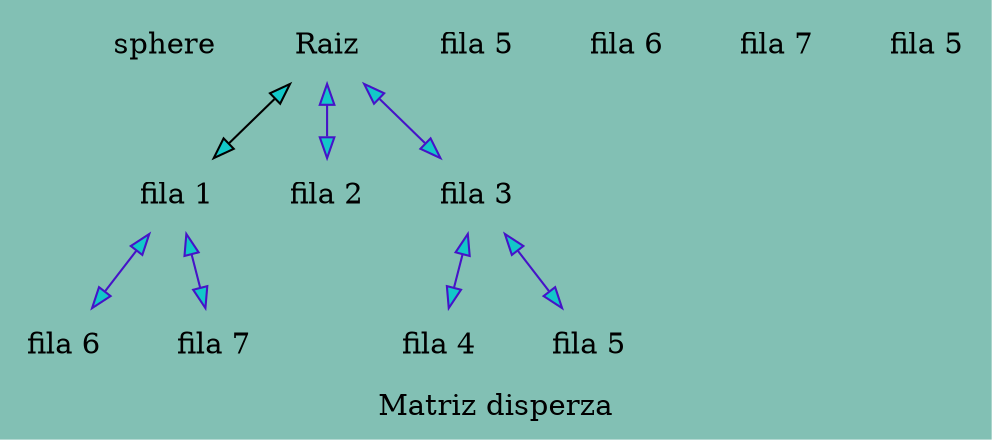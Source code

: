 digraph L {
    node[shape = doublecircle fillcolor = "#c8131300" style = filled]
    
    label = "Matriz disperza" // Pie de grafo
    bgcolor = "#07836a80" // background
    
    node [shape=none, image="./images/Árboles/Esfera3.png"];
    a [label="sphere"];
    subgraph name {
        raiz[label = "Raiz"]
        edge[dir = "both" fillcolor = "#13c8c8"]
        // Crear cabezeras de las filas
        fila1[label = "fila 1" group = 1]; 
        fila2[label = "fila 2" group = 1]; 
        fila3[label = "fila 3" group = 1]; 
        fila4[label = "fila 4" group = 1]; 
        fila5[label = "fila 5" group = 1];
        fila6[label = "fila 6" group = 1]; 
        fila7[label = "fila 7" group = 1];
        fila8[label = "fila 5" group = 1];
        fila9[label = "fila 6" group = 1]; 
        fila10[label = "fila 7" group = 1];
        fila11[label = "fila 5" group = 1];

        // Enlazamos los nodos 'FILA'
        raiz -> fila1
        edge[dir = "both" color = "#4613c8"]
        raiz -> fila2
        raiz -> fila3
        fila3 -> fila4
        fila3 -> fila5
        fila1 -> fila6
        fila1 -> fila7 

        // Hacemos las columnas
        // columna1[label = "columna 2", group = 2, fillcolor = yellow]
        //columna2[label = "columna 2", group = 3]
        //columna3[label = "columna 3", group = 4]
        //columna4[label = "columna 4", group = 5]

        
    }
} 

// Compiler: dot -Tpng -o graph.png -Kdot -Gshapefile=sphere.dot plantilla.dot
